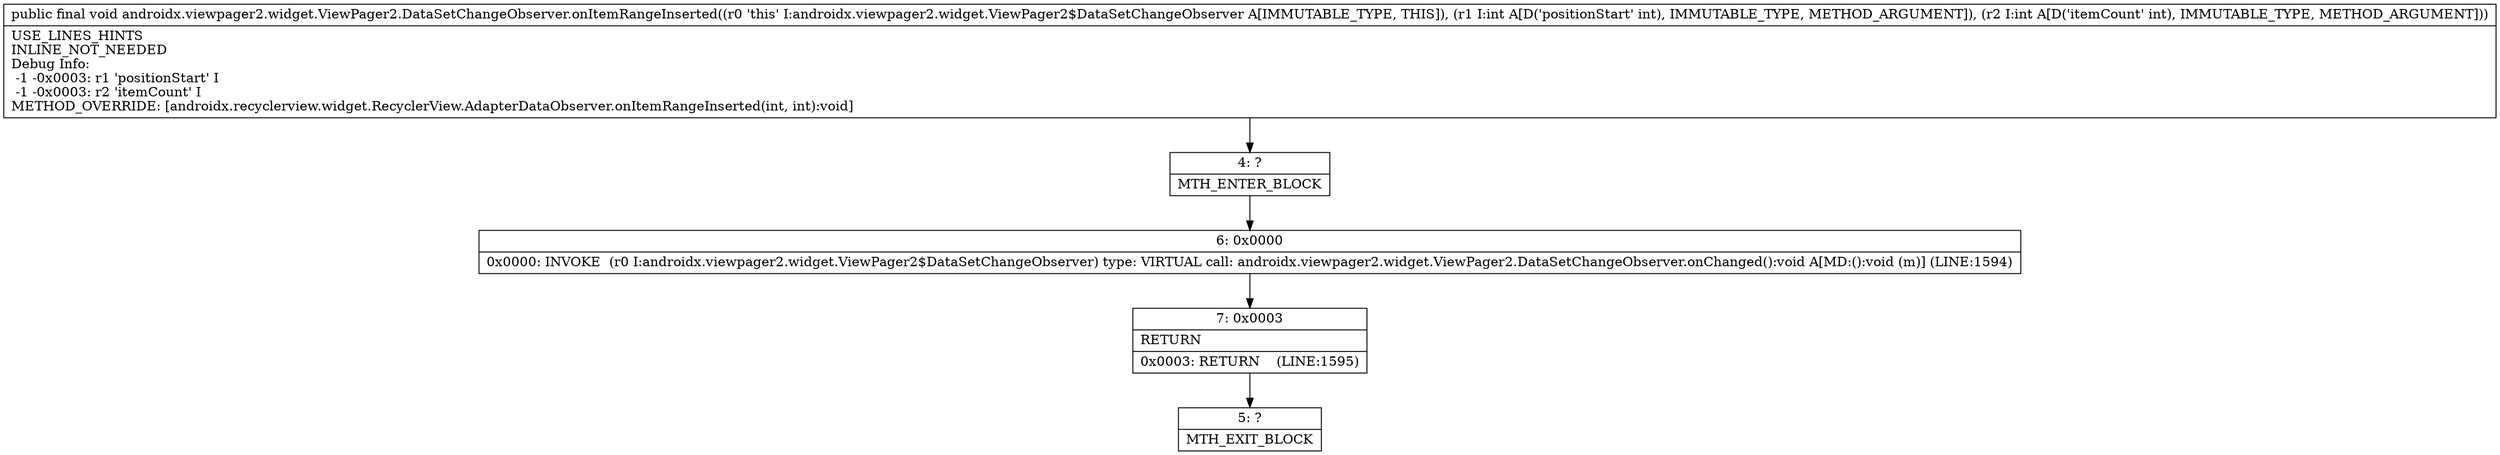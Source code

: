 digraph "CFG forandroidx.viewpager2.widget.ViewPager2.DataSetChangeObserver.onItemRangeInserted(II)V" {
Node_4 [shape=record,label="{4\:\ ?|MTH_ENTER_BLOCK\l}"];
Node_6 [shape=record,label="{6\:\ 0x0000|0x0000: INVOKE  (r0 I:androidx.viewpager2.widget.ViewPager2$DataSetChangeObserver) type: VIRTUAL call: androidx.viewpager2.widget.ViewPager2.DataSetChangeObserver.onChanged():void A[MD:():void (m)] (LINE:1594)\l}"];
Node_7 [shape=record,label="{7\:\ 0x0003|RETURN\l|0x0003: RETURN    (LINE:1595)\l}"];
Node_5 [shape=record,label="{5\:\ ?|MTH_EXIT_BLOCK\l}"];
MethodNode[shape=record,label="{public final void androidx.viewpager2.widget.ViewPager2.DataSetChangeObserver.onItemRangeInserted((r0 'this' I:androidx.viewpager2.widget.ViewPager2$DataSetChangeObserver A[IMMUTABLE_TYPE, THIS]), (r1 I:int A[D('positionStart' int), IMMUTABLE_TYPE, METHOD_ARGUMENT]), (r2 I:int A[D('itemCount' int), IMMUTABLE_TYPE, METHOD_ARGUMENT]))  | USE_LINES_HINTS\lINLINE_NOT_NEEDED\lDebug Info:\l  \-1 \-0x0003: r1 'positionStart' I\l  \-1 \-0x0003: r2 'itemCount' I\lMETHOD_OVERRIDE: [androidx.recyclerview.widget.RecyclerView.AdapterDataObserver.onItemRangeInserted(int, int):void]\l}"];
MethodNode -> Node_4;Node_4 -> Node_6;
Node_6 -> Node_7;
Node_7 -> Node_5;
}

